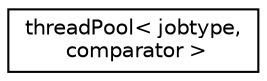 digraph "Graphical Class Hierarchy"
{
 // LATEX_PDF_SIZE
  edge [fontname="Helvetica",fontsize="10",labelfontname="Helvetica",labelfontsize="10"];
  node [fontname="Helvetica",fontsize="10",shape=record];
  rankdir="LR";
  Node0 [label="threadPool\< jobtype,\l comparator \>",height=0.2,width=0.4,color="black", fillcolor="white", style="filled",URL="$classthreadPool.html",tooltip="Class for creating a pool of threads to asynchronously distribute work."];
}
